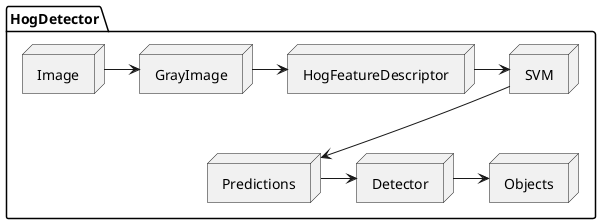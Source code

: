 @startuml HogDetector
package HogDetector {
    node Image
    node GrayImage
    node HogFeatureDescriptor
    node SVM
    node Predictions
    node Detector
    node Objects
}

Image -> GrayImage
GrayImage -> HogFeatureDescriptor
HogFeatureDescriptor -> SVM
SVM --> Predictions
Predictions -> Detector
Detector -> Objects
@enduml